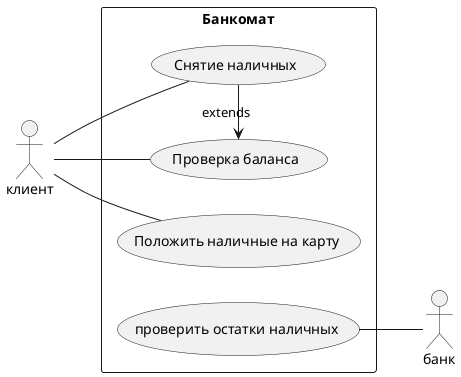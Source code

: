 @startuml
left to right direction
actor клиент
actor банк
rectangle Банкомат{
  клиент--(Проверка баланса)
  клиент--(Снятие наличных)
  клиент--(Положить наличные на карту)
  (Снятие наличных) ->(Проверка баланса) :extends
  (проверить остатки наличных)--банк
}
@enduml